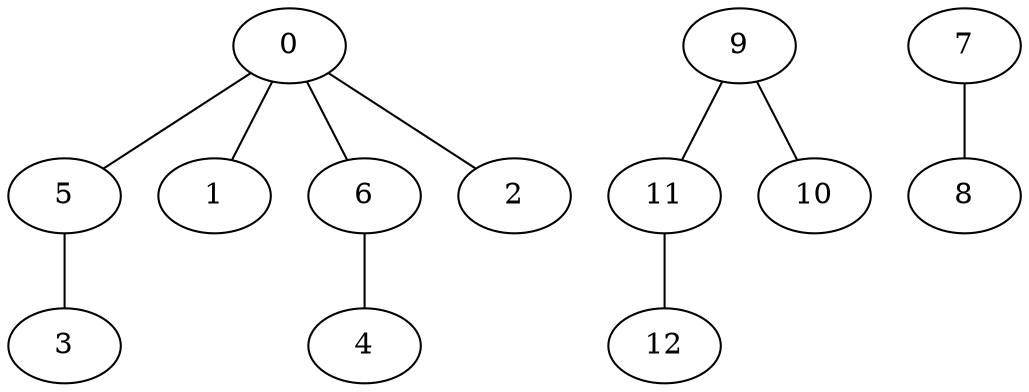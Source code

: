 graph G {
  0 -- 5;
  0 -- 1;
  6 -- 4;
  0 -- 2;
  11 -- 12;
  9 -- 10;
  0 -- 6;
  7 -- 8;
  9 -- 11;
  5 -- 3;
}

